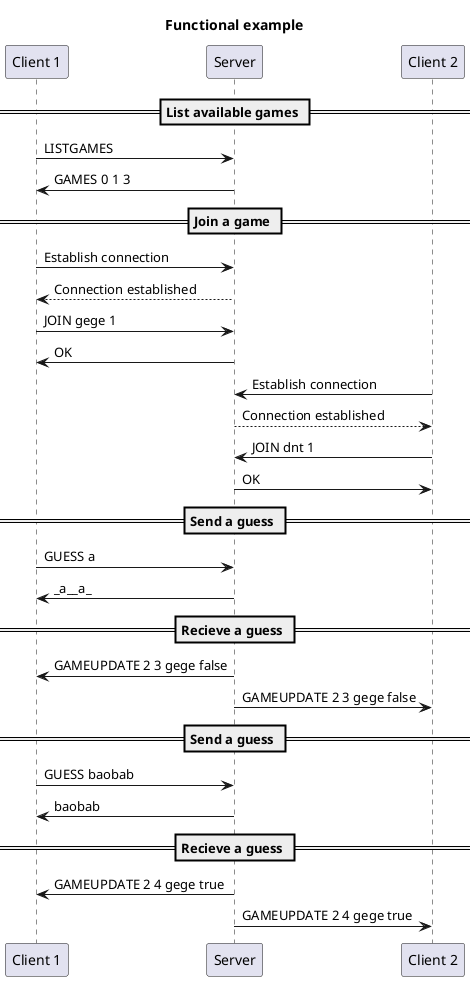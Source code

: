 @startuml functionalExample

title Functional example

participant "Client 1" as Client1
participant "Server" as Server
participant "Client 2" as Client2

== List available games ==
Client1->Server: LISTGAMES
Server->Client1: GAMES 0 1 3

== Join a game ==
Client1->Server: Establish connection
Server-->Client1: Connection established
Client1->Server: JOIN gege 1
Server->Client1: OK

Client2->Server: Establish connection
Server-->Client2: Connection established
Client2->Server: JOIN dnt 1
Server->Client2: OK

== Send a guess ==
Client1->Server: GUESS a
Server->Client1: _a__a_

== Recieve a guess ==
Server->Client1: GAMEUPDATE 2 3 gege false
Server->Client2: GAMEUPDATE 2 3 gege false

== Send a guess ==
Client1->Server: GUESS baobab
Server->Client1: baobab

== Recieve a guess ==
Server->Client1: GAMEUPDATE 2 4 gege true
Server->Client2: GAMEUPDATE 2 4 gege true

@enduml
